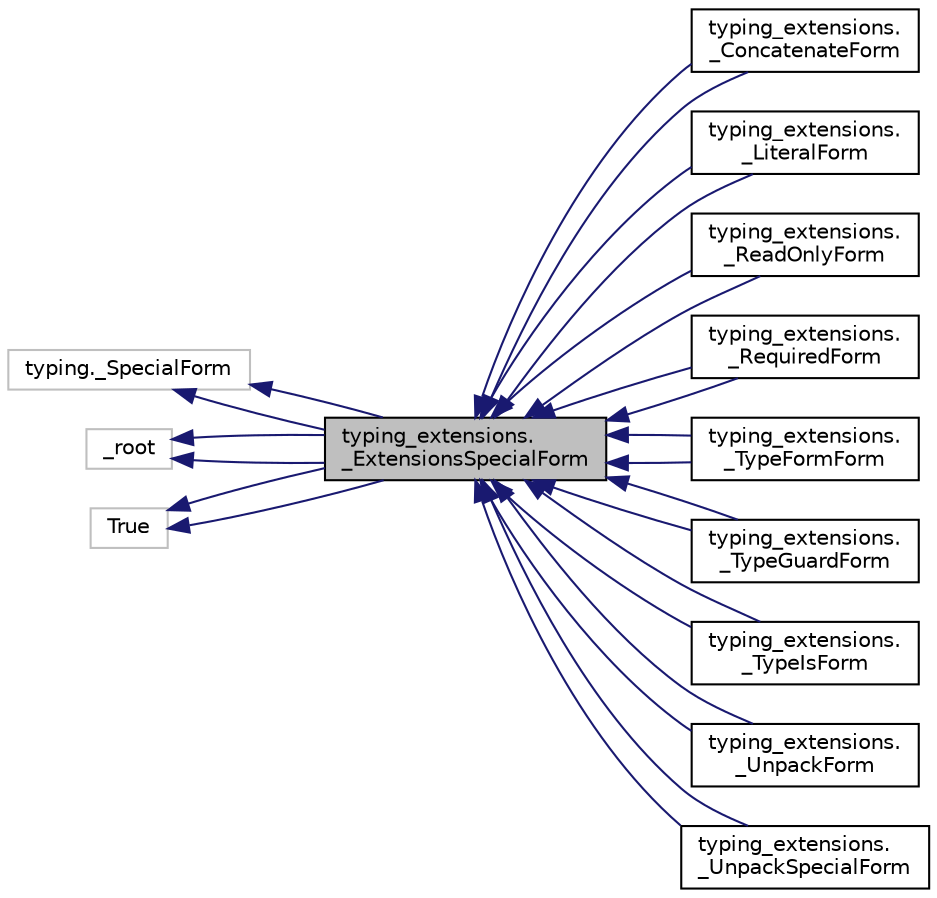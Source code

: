 digraph "typing_extensions._ExtensionsSpecialForm"
{
 // LATEX_PDF_SIZE
  edge [fontname="Helvetica",fontsize="10",labelfontname="Helvetica",labelfontsize="10"];
  node [fontname="Helvetica",fontsize="10",shape=record];
  rankdir="LR";
  Node1 [label="typing_extensions.\l_ExtensionsSpecialForm",height=0.2,width=0.4,color="black", fillcolor="grey75", style="filled", fontcolor="black",tooltip=" "];
  Node2 -> Node1 [dir="back",color="midnightblue",fontsize="10",style="solid",fontname="Helvetica"];
  Node2 [label="typing._SpecialForm",height=0.2,width=0.4,color="grey75", fillcolor="white", style="filled",tooltip=" "];
  Node3 -> Node1 [dir="back",color="midnightblue",fontsize="10",style="solid",fontname="Helvetica"];
  Node3 [label="_root",height=0.2,width=0.4,color="grey75", fillcolor="white", style="filled",tooltip=" "];
  Node4 -> Node1 [dir="back",color="midnightblue",fontsize="10",style="solid",fontname="Helvetica"];
  Node4 [label="True",height=0.2,width=0.4,color="grey75", fillcolor="white", style="filled",tooltip=" "];
  Node2 -> Node1 [dir="back",color="midnightblue",fontsize="10",style="solid",fontname="Helvetica"];
  Node3 -> Node1 [dir="back",color="midnightblue",fontsize="10",style="solid",fontname="Helvetica"];
  Node4 -> Node1 [dir="back",color="midnightblue",fontsize="10",style="solid",fontname="Helvetica"];
  Node1 -> Node5 [dir="back",color="midnightblue",fontsize="10",style="solid",fontname="Helvetica"];
  Node5 [label="typing_extensions.\l_ConcatenateForm",height=0.2,width=0.4,color="black", fillcolor="white", style="filled",URL="$classtyping__extensions_1_1__ConcatenateForm.html",tooltip=" "];
  Node1 -> Node5 [dir="back",color="midnightblue",fontsize="10",style="solid",fontname="Helvetica"];
  Node1 -> Node6 [dir="back",color="midnightblue",fontsize="10",style="solid",fontname="Helvetica"];
  Node6 [label="typing_extensions.\l_LiteralForm",height=0.2,width=0.4,color="black", fillcolor="white", style="filled",URL="$classtyping__extensions_1_1__LiteralForm.html",tooltip=" "];
  Node1 -> Node6 [dir="back",color="midnightblue",fontsize="10",style="solid",fontname="Helvetica"];
  Node1 -> Node7 [dir="back",color="midnightblue",fontsize="10",style="solid",fontname="Helvetica"];
  Node7 [label="typing_extensions.\l_ReadOnlyForm",height=0.2,width=0.4,color="black", fillcolor="white", style="filled",URL="$classtyping__extensions_1_1__ReadOnlyForm.html",tooltip=" "];
  Node1 -> Node7 [dir="back",color="midnightblue",fontsize="10",style="solid",fontname="Helvetica"];
  Node1 -> Node8 [dir="back",color="midnightblue",fontsize="10",style="solid",fontname="Helvetica"];
  Node8 [label="typing_extensions.\l_RequiredForm",height=0.2,width=0.4,color="black", fillcolor="white", style="filled",URL="$classtyping__extensions_1_1__RequiredForm.html",tooltip=" "];
  Node1 -> Node8 [dir="back",color="midnightblue",fontsize="10",style="solid",fontname="Helvetica"];
  Node1 -> Node9 [dir="back",color="midnightblue",fontsize="10",style="solid",fontname="Helvetica"];
  Node9 [label="typing_extensions.\l_TypeFormForm",height=0.2,width=0.4,color="black", fillcolor="white", style="filled",URL="$classtyping__extensions_1_1__TypeFormForm.html",tooltip=" "];
  Node1 -> Node9 [dir="back",color="midnightblue",fontsize="10",style="solid",fontname="Helvetica"];
  Node1 -> Node10 [dir="back",color="midnightblue",fontsize="10",style="solid",fontname="Helvetica"];
  Node10 [label="typing_extensions.\l_TypeGuardForm",height=0.2,width=0.4,color="black", fillcolor="white", style="filled",URL="$classtyping__extensions_1_1__TypeGuardForm.html",tooltip=" "];
  Node1 -> Node10 [dir="back",color="midnightblue",fontsize="10",style="solid",fontname="Helvetica"];
  Node1 -> Node11 [dir="back",color="midnightblue",fontsize="10",style="solid",fontname="Helvetica"];
  Node11 [label="typing_extensions.\l_TypeIsForm",height=0.2,width=0.4,color="black", fillcolor="white", style="filled",URL="$classtyping__extensions_1_1__TypeIsForm.html",tooltip=" "];
  Node1 -> Node11 [dir="back",color="midnightblue",fontsize="10",style="solid",fontname="Helvetica"];
  Node1 -> Node12 [dir="back",color="midnightblue",fontsize="10",style="solid",fontname="Helvetica"];
  Node12 [label="typing_extensions.\l_UnpackForm",height=0.2,width=0.4,color="black", fillcolor="white", style="filled",URL="$classtyping__extensions_1_1__UnpackForm.html",tooltip=" "];
  Node1 -> Node12 [dir="back",color="midnightblue",fontsize="10",style="solid",fontname="Helvetica"];
  Node1 -> Node13 [dir="back",color="midnightblue",fontsize="10",style="solid",fontname="Helvetica"];
  Node13 [label="typing_extensions.\l_UnpackSpecialForm",height=0.2,width=0.4,color="black", fillcolor="white", style="filled",URL="$classtyping__extensions_1_1__UnpackSpecialForm.html",tooltip=" "];
  Node1 -> Node13 [dir="back",color="midnightblue",fontsize="10",style="solid",fontname="Helvetica"];
}
